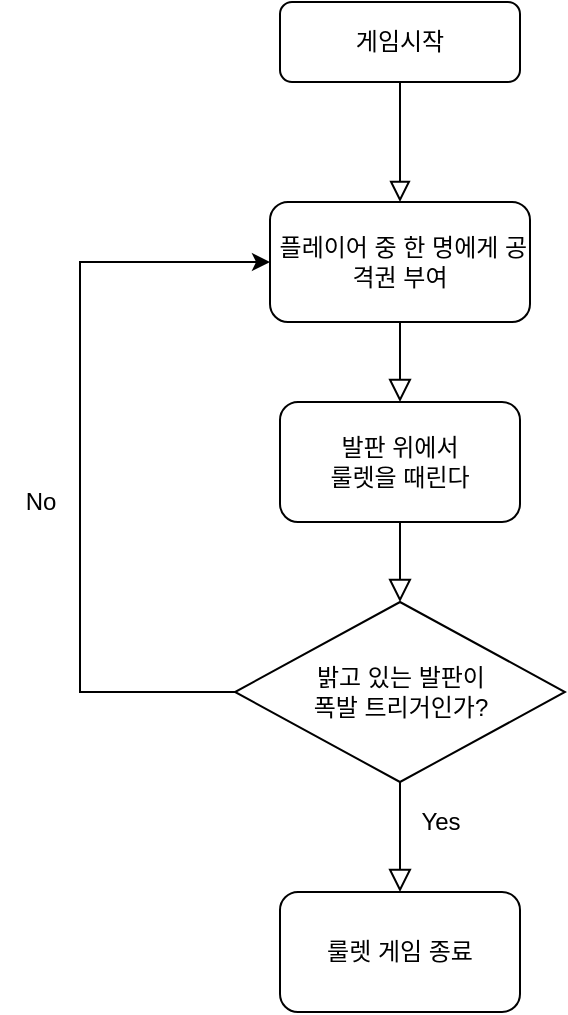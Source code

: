 <mxfile version="20.7.4" type="github">
  <diagram id="C5RBs43oDa-KdzZeNtuy" name="Page-1">
    <mxGraphModel dx="1388" dy="765" grid="1" gridSize="10" guides="1" tooltips="1" connect="1" arrows="1" fold="1" page="1" pageScale="1" pageWidth="827" pageHeight="1169" math="0" shadow="0">
      <root>
        <mxCell id="WIyWlLk6GJQsqaUBKTNV-0" />
        <mxCell id="WIyWlLk6GJQsqaUBKTNV-1" parent="WIyWlLk6GJQsqaUBKTNV-0" />
        <mxCell id="WIyWlLk6GJQsqaUBKTNV-2" value="" style="rounded=0;html=1;jettySize=auto;orthogonalLoop=1;fontSize=11;endArrow=block;endFill=0;endSize=8;strokeWidth=1;shadow=0;labelBackgroundColor=none;edgeStyle=orthogonalEdgeStyle;entryX=0.5;entryY=0;entryDx=0;entryDy=0;" parent="WIyWlLk6GJQsqaUBKTNV-1" source="WIyWlLk6GJQsqaUBKTNV-3" target="mqKAfRkvH9ql3VA1yghh-2" edge="1">
          <mxGeometry relative="1" as="geometry" />
        </mxCell>
        <mxCell id="WIyWlLk6GJQsqaUBKTNV-3" value="게임시작" style="rounded=1;whiteSpace=wrap;html=1;fontSize=12;glass=0;strokeWidth=1;shadow=0;" parent="WIyWlLk6GJQsqaUBKTNV-1" vertex="1">
          <mxGeometry x="160" y="80" width="120" height="40" as="geometry" />
        </mxCell>
        <mxCell id="mqKAfRkvH9ql3VA1yghh-7" style="edgeStyle=orthogonalEdgeStyle;rounded=0;orthogonalLoop=1;jettySize=auto;html=1;endArrow=block;endFill=0;endSize=9;" edge="1" parent="WIyWlLk6GJQsqaUBKTNV-1" source="mqKAfRkvH9ql3VA1yghh-2" target="mqKAfRkvH9ql3VA1yghh-3">
          <mxGeometry relative="1" as="geometry" />
        </mxCell>
        <mxCell id="mqKAfRkvH9ql3VA1yghh-2" value="&amp;nbsp;플레이어 중 한 명에게 공격권 부여" style="rounded=1;whiteSpace=wrap;html=1;" vertex="1" parent="WIyWlLk6GJQsqaUBKTNV-1">
          <mxGeometry x="155" y="180" width="130" height="60" as="geometry" />
        </mxCell>
        <mxCell id="mqKAfRkvH9ql3VA1yghh-8" value="" style="edgeStyle=orthogonalEdgeStyle;rounded=0;orthogonalLoop=1;jettySize=auto;html=1;endArrow=block;endFill=0;endSize=9;" edge="1" parent="WIyWlLk6GJQsqaUBKTNV-1" source="mqKAfRkvH9ql3VA1yghh-3" target="mqKAfRkvH9ql3VA1yghh-4">
          <mxGeometry relative="1" as="geometry" />
        </mxCell>
        <mxCell id="mqKAfRkvH9ql3VA1yghh-3" value="발판 위에서&lt;br&gt;룰렛을 때린다" style="rounded=1;whiteSpace=wrap;html=1;" vertex="1" parent="WIyWlLk6GJQsqaUBKTNV-1">
          <mxGeometry x="160" y="280" width="120" height="60" as="geometry" />
        </mxCell>
        <mxCell id="mqKAfRkvH9ql3VA1yghh-5" style="edgeStyle=orthogonalEdgeStyle;rounded=0;orthogonalLoop=1;jettySize=auto;html=1;entryX=0;entryY=0.5;entryDx=0;entryDy=0;" edge="1" parent="WIyWlLk6GJQsqaUBKTNV-1" source="mqKAfRkvH9ql3VA1yghh-4" target="mqKAfRkvH9ql3VA1yghh-2">
          <mxGeometry relative="1" as="geometry">
            <mxPoint x="90" y="210" as="targetPoint" />
            <Array as="points">
              <mxPoint x="60" y="425" />
              <mxPoint x="60" y="210" />
            </Array>
          </mxGeometry>
        </mxCell>
        <mxCell id="mqKAfRkvH9ql3VA1yghh-12" style="edgeStyle=orthogonalEdgeStyle;rounded=0;orthogonalLoop=1;jettySize=auto;html=1;entryX=0.5;entryY=0;entryDx=0;entryDy=0;endArrow=block;endFill=0;endSize=9;" edge="1" parent="WIyWlLk6GJQsqaUBKTNV-1" source="mqKAfRkvH9ql3VA1yghh-4" target="mqKAfRkvH9ql3VA1yghh-11">
          <mxGeometry relative="1" as="geometry" />
        </mxCell>
        <mxCell id="mqKAfRkvH9ql3VA1yghh-4" value="밝고 있는 발판이&lt;br&gt;폭발 트리거인가?" style="rhombus;whiteSpace=wrap;html=1;" vertex="1" parent="WIyWlLk6GJQsqaUBKTNV-1">
          <mxGeometry x="137.5" y="380" width="165" height="90" as="geometry" />
        </mxCell>
        <mxCell id="mqKAfRkvH9ql3VA1yghh-6" value="No" style="text;html=1;align=center;verticalAlign=middle;resizable=0;points=[];autosize=1;strokeColor=none;fillColor=none;" vertex="1" parent="WIyWlLk6GJQsqaUBKTNV-1">
          <mxGeometry x="20" y="315" width="40" height="30" as="geometry" />
        </mxCell>
        <mxCell id="mqKAfRkvH9ql3VA1yghh-11" value="룰렛 게임 종료" style="rounded=1;whiteSpace=wrap;html=1;" vertex="1" parent="WIyWlLk6GJQsqaUBKTNV-1">
          <mxGeometry x="160" y="525" width="120" height="60" as="geometry" />
        </mxCell>
        <mxCell id="mqKAfRkvH9ql3VA1yghh-13" value="Yes" style="text;html=1;align=center;verticalAlign=middle;resizable=0;points=[];autosize=1;strokeColor=none;fillColor=none;" vertex="1" parent="WIyWlLk6GJQsqaUBKTNV-1">
          <mxGeometry x="220" y="475" width="40" height="30" as="geometry" />
        </mxCell>
      </root>
    </mxGraphModel>
  </diagram>
</mxfile>
